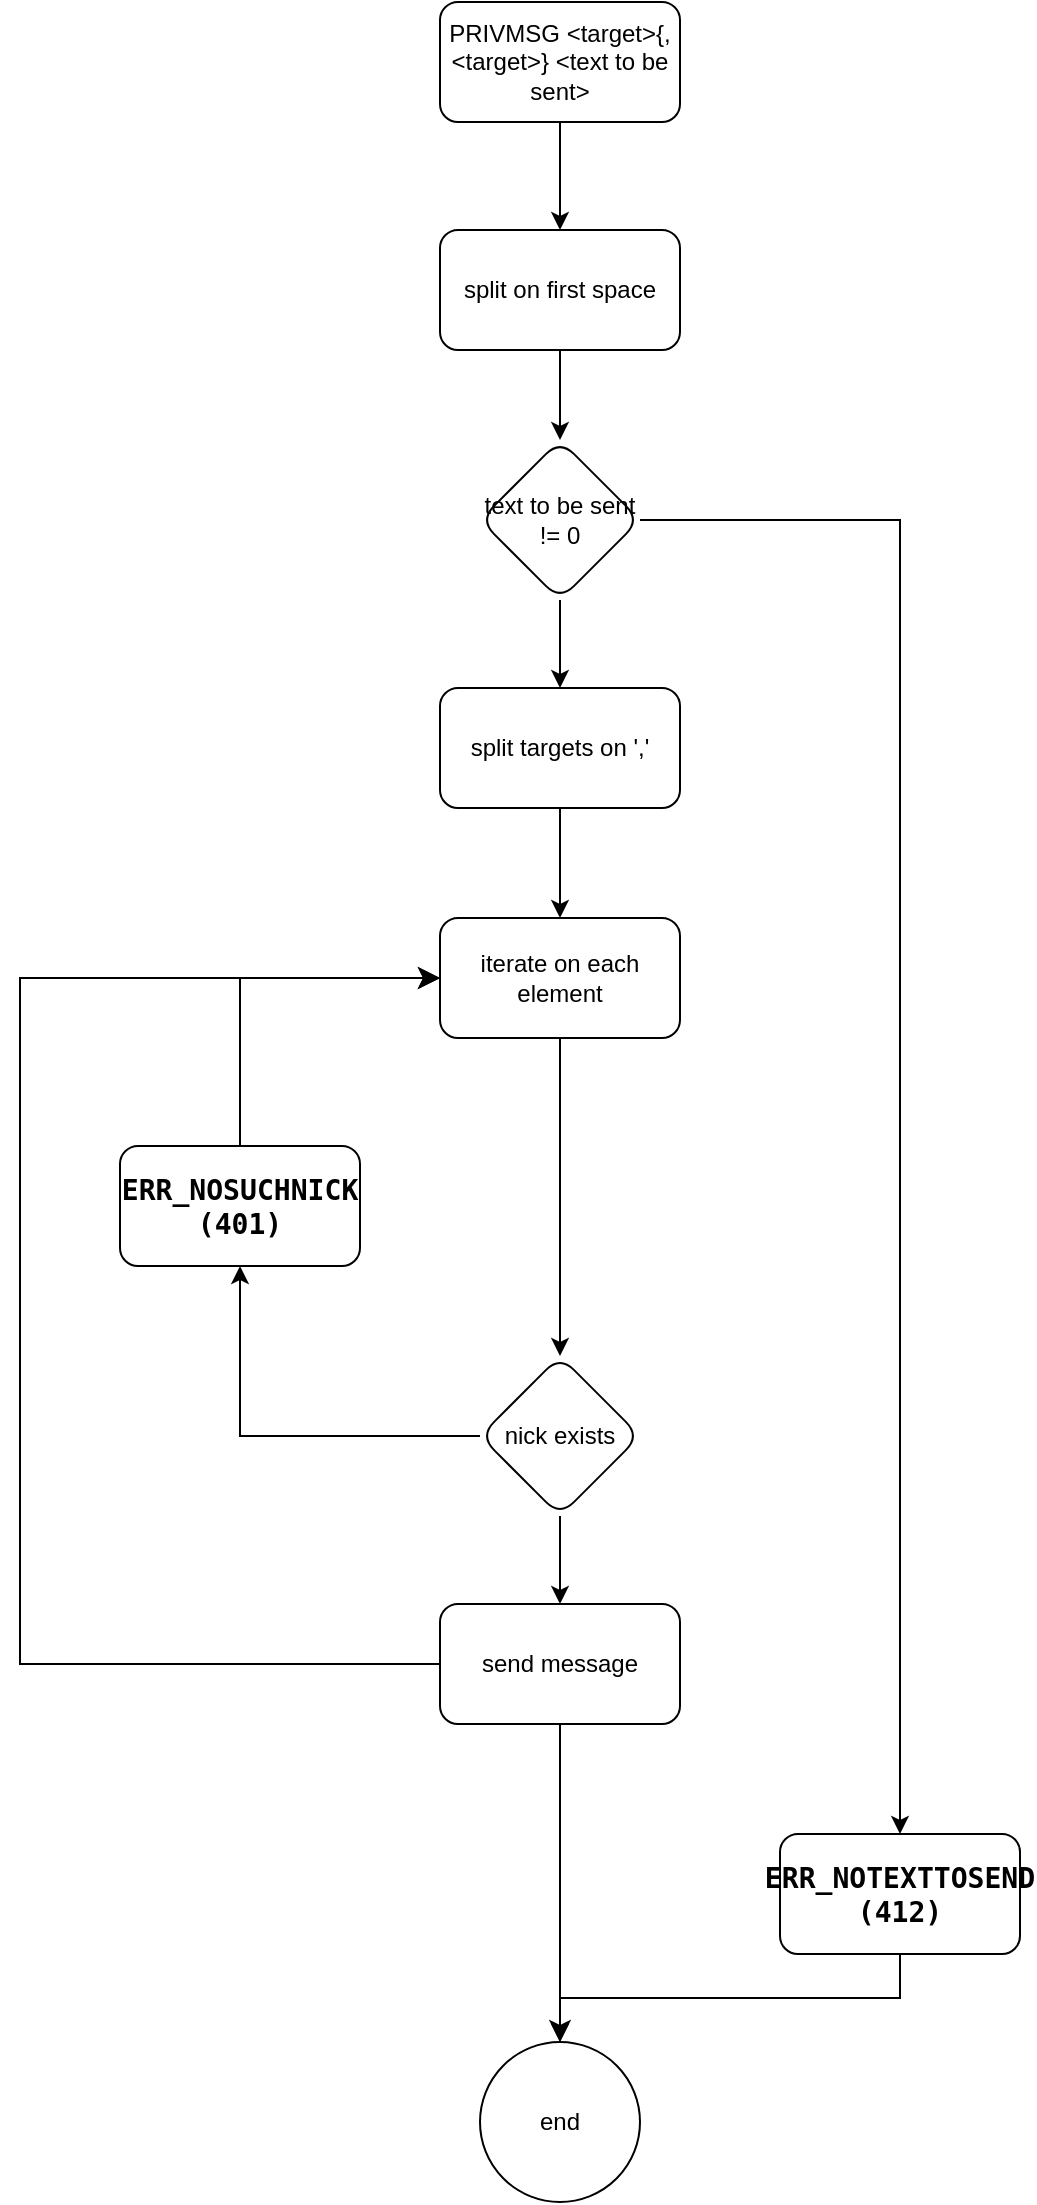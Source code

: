 <mxfile version="21.6.6" type="device">
  <diagram name="Page-1" id="AWmJ3TOpXHTlO2KUP0PV">
    <mxGraphModel dx="871" dy="1128" grid="1" gridSize="10" guides="1" tooltips="1" connect="1" arrows="1" fold="1" page="1" pageScale="1" pageWidth="850" pageHeight="1100" math="0" shadow="0">
      <root>
        <mxCell id="0" />
        <mxCell id="1" parent="0" />
        <mxCell id="eoqHJug_9S2jVZE_XSq8-5" value="" style="edgeStyle=orthogonalEdgeStyle;rounded=0;orthogonalLoop=1;jettySize=auto;html=1;" parent="1" source="eoqHJug_9S2jVZE_XSq8-3" target="eoqHJug_9S2jVZE_XSq8-4" edge="1">
          <mxGeometry relative="1" as="geometry" />
        </mxCell>
        <mxCell id="eoqHJug_9S2jVZE_XSq8-3" value="PRIVMSG &amp;lt;target&amp;gt;{,&amp;lt;target&amp;gt;} &amp;lt;text to be sent&amp;gt;" style="rounded=1;whiteSpace=wrap;html=1;" parent="1" vertex="1">
          <mxGeometry x="330" width="120" height="60" as="geometry" />
        </mxCell>
        <mxCell id="eoqHJug_9S2jVZE_XSq8-7" value="" style="edgeStyle=orthogonalEdgeStyle;rounded=0;orthogonalLoop=1;jettySize=auto;html=1;" parent="1" source="eoqHJug_9S2jVZE_XSq8-4" target="eoqHJug_9S2jVZE_XSq8-6" edge="1">
          <mxGeometry relative="1" as="geometry" />
        </mxCell>
        <mxCell id="eoqHJug_9S2jVZE_XSq8-4" value="split on first space" style="whiteSpace=wrap;html=1;rounded=1;" parent="1" vertex="1">
          <mxGeometry x="330" y="114" width="120" height="60" as="geometry" />
        </mxCell>
        <mxCell id="eoqHJug_9S2jVZE_XSq8-9" value="" style="edgeStyle=orthogonalEdgeStyle;rounded=0;orthogonalLoop=1;jettySize=auto;html=1;" parent="1" source="eoqHJug_9S2jVZE_XSq8-6" target="eoqHJug_9S2jVZE_XSq8-8" edge="1">
          <mxGeometry relative="1" as="geometry" />
        </mxCell>
        <mxCell id="eoqHJug_9S2jVZE_XSq8-24" value="" style="edgeStyle=orthogonalEdgeStyle;rounded=0;orthogonalLoop=1;jettySize=auto;html=1;" parent="1" source="eoqHJug_9S2jVZE_XSq8-6" target="eoqHJug_9S2jVZE_XSq8-23" edge="1">
          <mxGeometry relative="1" as="geometry" />
        </mxCell>
        <mxCell id="eoqHJug_9S2jVZE_XSq8-6" value="text to be sent != 0" style="rhombus;whiteSpace=wrap;html=1;rounded=1;" parent="1" vertex="1">
          <mxGeometry x="350" y="219" width="80" height="80" as="geometry" />
        </mxCell>
        <mxCell id="eoqHJug_9S2jVZE_XSq8-11" value="" style="edgeStyle=orthogonalEdgeStyle;rounded=0;orthogonalLoop=1;jettySize=auto;html=1;" parent="1" source="eoqHJug_9S2jVZE_XSq8-8" target="eoqHJug_9S2jVZE_XSq8-10" edge="1">
          <mxGeometry relative="1" as="geometry" />
        </mxCell>
        <mxCell id="eoqHJug_9S2jVZE_XSq8-8" value="split targets on &#39;,&#39;" style="whiteSpace=wrap;html=1;rounded=1;" parent="1" vertex="1">
          <mxGeometry x="330" y="343" width="120" height="60" as="geometry" />
        </mxCell>
        <mxCell id="eoqHJug_9S2jVZE_XSq8-13" value="" style="edgeStyle=orthogonalEdgeStyle;rounded=0;orthogonalLoop=1;jettySize=auto;html=1;" parent="1" source="eoqHJug_9S2jVZE_XSq8-10" target="eoqHJug_9S2jVZE_XSq8-12" edge="1">
          <mxGeometry relative="1" as="geometry" />
        </mxCell>
        <mxCell id="eoqHJug_9S2jVZE_XSq8-10" value="iterate on each element" style="whiteSpace=wrap;html=1;rounded=1;" parent="1" vertex="1">
          <mxGeometry x="330" y="458" width="120" height="60" as="geometry" />
        </mxCell>
        <mxCell id="eoqHJug_9S2jVZE_XSq8-15" value="" style="edgeStyle=orthogonalEdgeStyle;rounded=0;orthogonalLoop=1;jettySize=auto;html=1;" parent="1" source="eoqHJug_9S2jVZE_XSq8-12" target="eoqHJug_9S2jVZE_XSq8-14" edge="1">
          <mxGeometry relative="1" as="geometry" />
        </mxCell>
        <mxCell id="eoqHJug_9S2jVZE_XSq8-28" value="" style="edgeStyle=orthogonalEdgeStyle;rounded=0;orthogonalLoop=1;jettySize=auto;html=1;" parent="1" source="eoqHJug_9S2jVZE_XSq8-12" target="eoqHJug_9S2jVZE_XSq8-27" edge="1">
          <mxGeometry relative="1" as="geometry" />
        </mxCell>
        <mxCell id="eoqHJug_9S2jVZE_XSq8-12" value="nick exists" style="rhombus;whiteSpace=wrap;html=1;rounded=1;" parent="1" vertex="1">
          <mxGeometry x="350" y="677" width="80" height="80" as="geometry" />
        </mxCell>
        <mxCell id="eoqHJug_9S2jVZE_XSq8-14" value="send message" style="whiteSpace=wrap;html=1;rounded=1;" parent="1" vertex="1">
          <mxGeometry x="330" y="801" width="120" height="60" as="geometry" />
        </mxCell>
        <mxCell id="eoqHJug_9S2jVZE_XSq8-16" value="" style="edgeStyle=elbowEdgeStyle;elbow=vertical;endArrow=classic;html=1;curved=0;rounded=0;endSize=8;startSize=8;exitX=0;exitY=0.5;exitDx=0;exitDy=0;entryX=0;entryY=0.5;entryDx=0;entryDy=0;" parent="1" source="eoqHJug_9S2jVZE_XSq8-14" target="eoqHJug_9S2jVZE_XSq8-10" edge="1">
          <mxGeometry width="50" height="50" relative="1" as="geometry">
            <mxPoint x="290" y="820" as="sourcePoint" />
            <mxPoint x="450" y="460" as="targetPoint" />
            <Array as="points">
              <mxPoint x="120" y="750" />
            </Array>
          </mxGeometry>
        </mxCell>
        <mxCell id="eoqHJug_9S2jVZE_XSq8-23" value="&lt;h3 id=&quot;errnotexttosend-412&quot;&gt;&#xa;&lt;a aria-hidden=&quot;true&quot; href=&quot;https://modern.ircdocs.horse/#errnotexttosend-412&quot; class=&quot;anchor&quot;&gt;&lt;span class=&quot;octicon octicon-link&quot;&gt;&lt;/span&gt;&lt;/a&gt;&lt;code&gt;ERR_NOTEXTTOSEND (412)&lt;/code&gt;&#xa;&lt;a style=&quot;font-family: anchorjs-icons; font-style: normal; font-variant: normal; font-weight: normal; line-height: 1; padding-left: 0.375em;&quot; data-anchorjs-icon=&quot;&quot; aria-label=&quot;Anchor link for: errnotexttosend 412&quot; href=&quot;https://modern.ircdocs.horse/#errnotexttosend-412&quot; class=&quot;anchorjs-link anchor&quot;&gt;&lt;/a&gt;&lt;/h3&gt;" style="whiteSpace=wrap;html=1;rounded=1;" parent="1" vertex="1">
          <mxGeometry x="500" y="916" width="120" height="60" as="geometry" />
        </mxCell>
        <mxCell id="eoqHJug_9S2jVZE_XSq8-25" value="end" style="ellipse;whiteSpace=wrap;html=1;rounded=1;" parent="1" vertex="1">
          <mxGeometry x="350" y="1020" width="80" height="80" as="geometry" />
        </mxCell>
        <mxCell id="eoqHJug_9S2jVZE_XSq8-27" value="&lt;h3 id=&quot;errnosuchnick-401&quot;&gt;&lt;code&gt;ERR_NOSUCHNICK (401)&lt;/code&gt;&lt;/h3&gt;" style="whiteSpace=wrap;html=1;rounded=1;" parent="1" vertex="1">
          <mxGeometry x="170" y="572" width="120" height="60" as="geometry" />
        </mxCell>
        <mxCell id="eoqHJug_9S2jVZE_XSq8-29" value="" style="edgeStyle=elbowEdgeStyle;elbow=vertical;endArrow=classic;html=1;curved=0;rounded=0;endSize=8;startSize=8;exitX=0.5;exitY=0;exitDx=0;exitDy=0;entryX=0;entryY=0.5;entryDx=0;entryDy=0;" parent="1" source="eoqHJug_9S2jVZE_XSq8-27" target="eoqHJug_9S2jVZE_XSq8-10" edge="1">
          <mxGeometry width="50" height="50" relative="1" as="geometry">
            <mxPoint x="400" y="810" as="sourcePoint" />
            <mxPoint x="300" y="610" as="targetPoint" />
            <Array as="points">
              <mxPoint x="280" y="488" />
            </Array>
          </mxGeometry>
        </mxCell>
        <mxCell id="eoqHJug_9S2jVZE_XSq8-30" value="" style="endArrow=classic;html=1;rounded=0;exitX=0.5;exitY=1;exitDx=0;exitDy=0;entryX=0.5;entryY=0;entryDx=0;entryDy=0;" parent="1" source="eoqHJug_9S2jVZE_XSq8-14" target="eoqHJug_9S2jVZE_XSq8-25" edge="1">
          <mxGeometry width="50" height="50" relative="1" as="geometry">
            <mxPoint x="400" y="550" as="sourcePoint" />
            <mxPoint x="450" y="500" as="targetPoint" />
          </mxGeometry>
        </mxCell>
        <mxCell id="eoqHJug_9S2jVZE_XSq8-31" value="" style="edgeStyle=elbowEdgeStyle;elbow=vertical;endArrow=classic;html=1;curved=0;rounded=0;endSize=8;startSize=8;exitX=0.5;exitY=1;exitDx=0;exitDy=0;" parent="1" source="eoqHJug_9S2jVZE_XSq8-23" edge="1">
          <mxGeometry width="50" height="50" relative="1" as="geometry">
            <mxPoint x="310" y="350" as="sourcePoint" />
            <mxPoint x="390" y="1020" as="targetPoint" />
          </mxGeometry>
        </mxCell>
      </root>
    </mxGraphModel>
  </diagram>
</mxfile>
